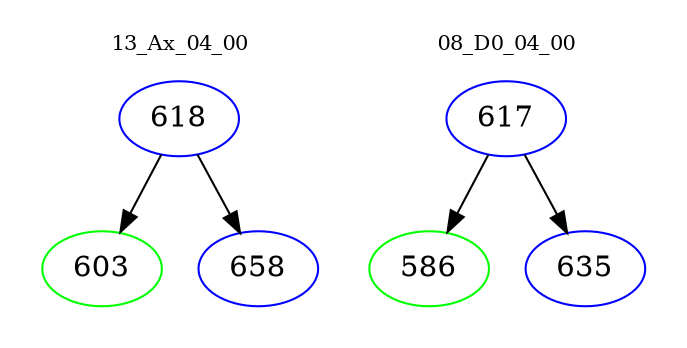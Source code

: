 digraph{
subgraph cluster_0 {
color = white
label = "13_Ax_04_00";
fontsize=10;
T0_618 [label="618", color="blue"]
T0_618 -> T0_603 [color="black"]
T0_603 [label="603", color="green"]
T0_618 -> T0_658 [color="black"]
T0_658 [label="658", color="blue"]
}
subgraph cluster_1 {
color = white
label = "08_D0_04_00";
fontsize=10;
T1_617 [label="617", color="blue"]
T1_617 -> T1_586 [color="black"]
T1_586 [label="586", color="green"]
T1_617 -> T1_635 [color="black"]
T1_635 [label="635", color="blue"]
}
}
